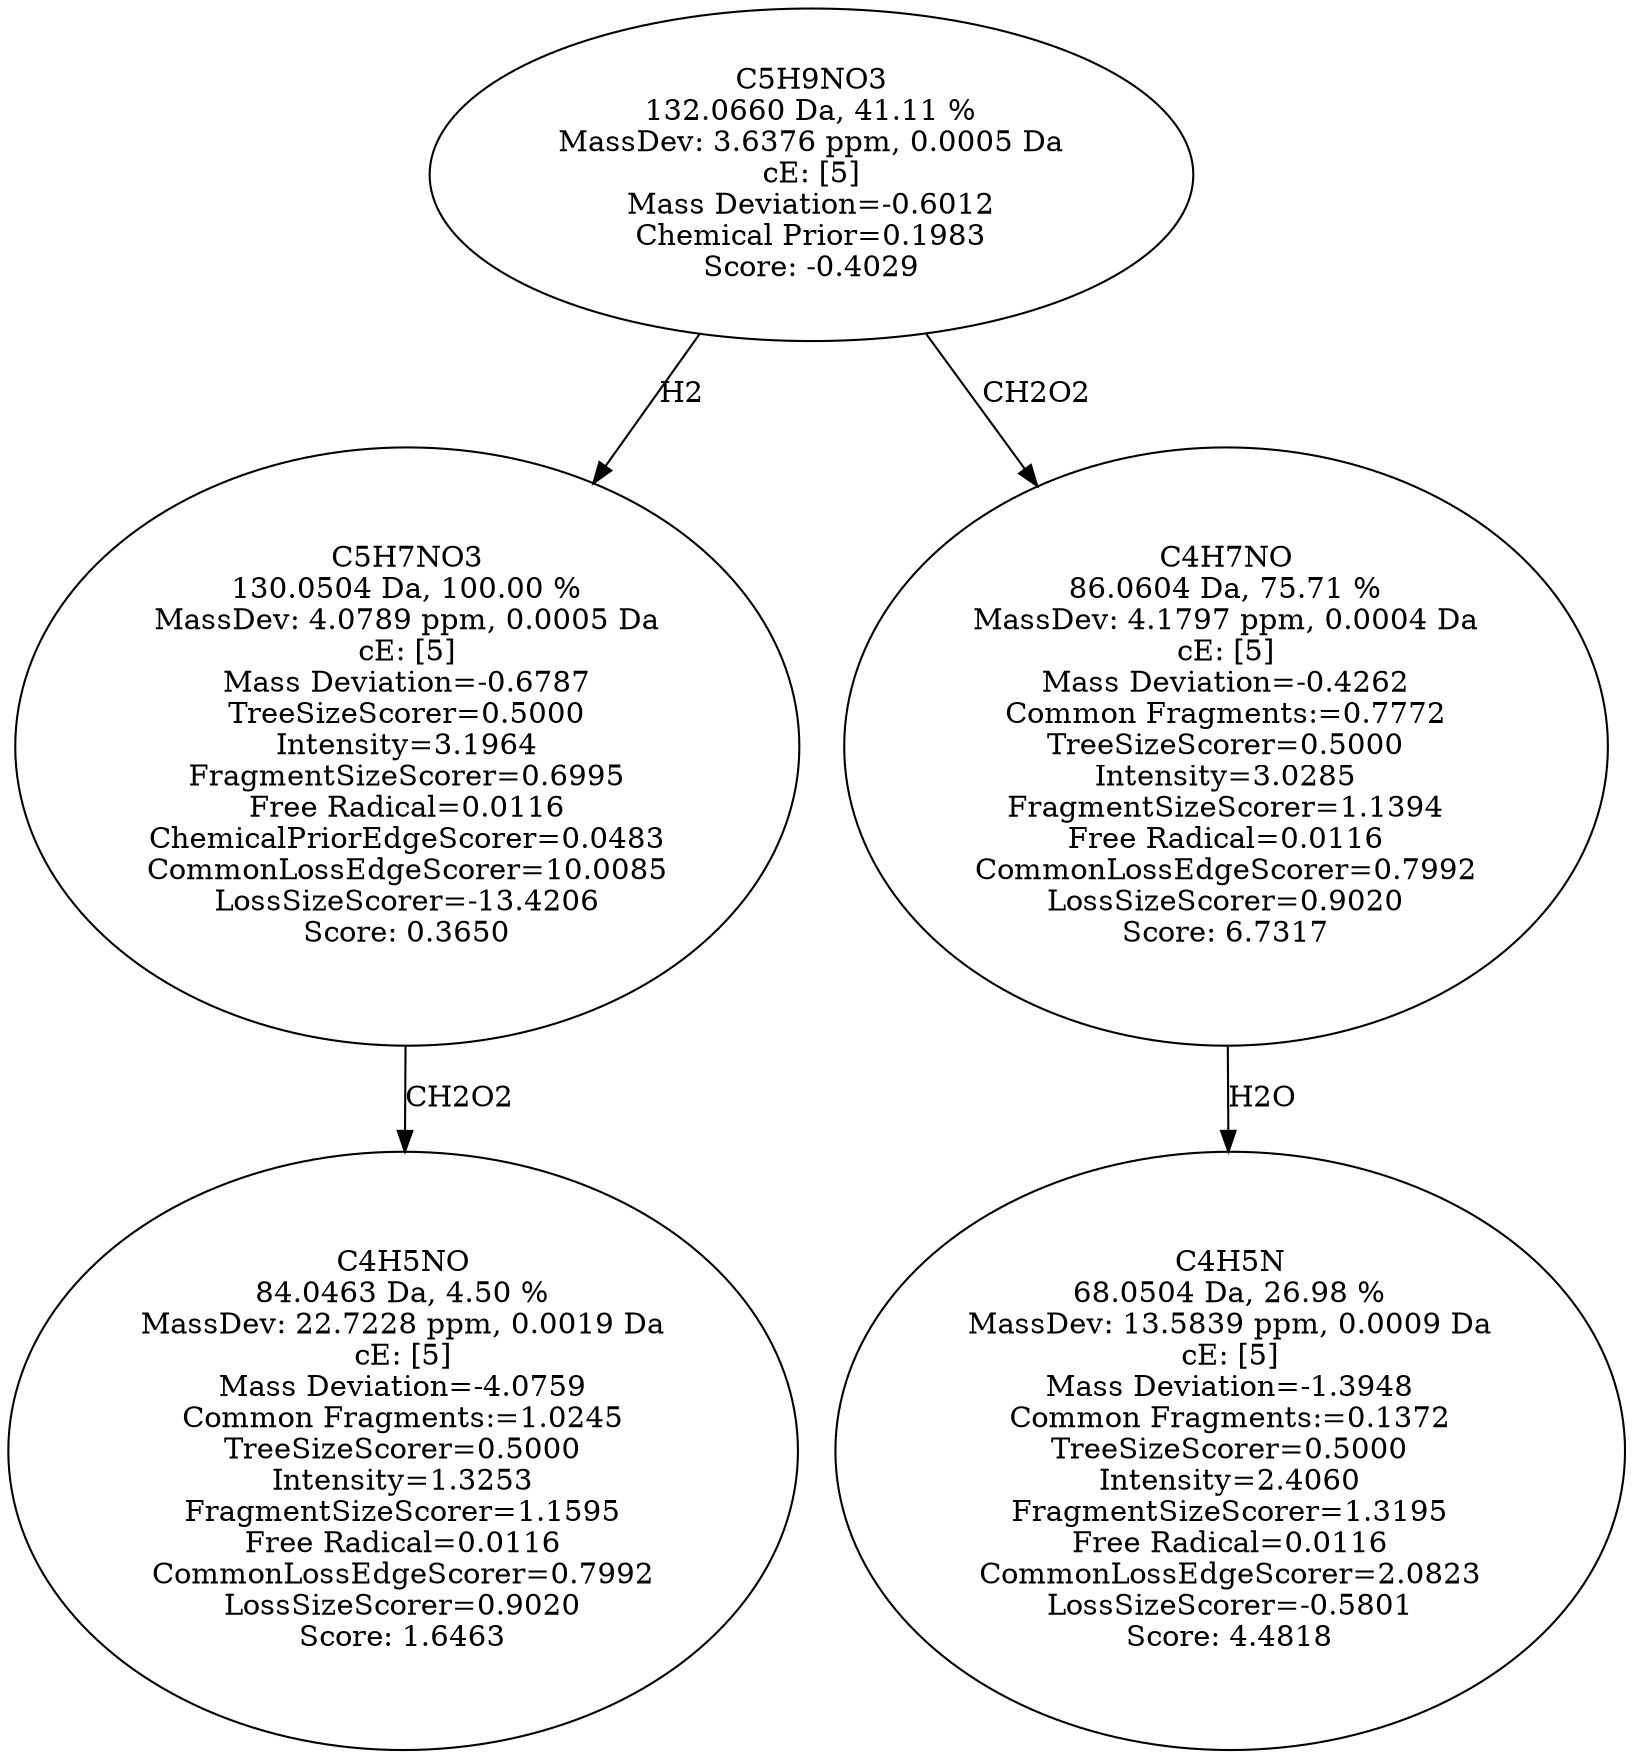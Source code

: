 strict digraph {
v1 [label="C4H5NO\n84.0463 Da, 4.50 %\nMassDev: 22.7228 ppm, 0.0019 Da\ncE: [5]\nMass Deviation=-4.0759\nCommon Fragments:=1.0245\nTreeSizeScorer=0.5000\nIntensity=1.3253\nFragmentSizeScorer=1.1595\nFree Radical=0.0116\nCommonLossEdgeScorer=0.7992\nLossSizeScorer=0.9020\nScore: 1.6463"];
v2 [label="C5H7NO3\n130.0504 Da, 100.00 %\nMassDev: 4.0789 ppm, 0.0005 Da\ncE: [5]\nMass Deviation=-0.6787\nTreeSizeScorer=0.5000\nIntensity=3.1964\nFragmentSizeScorer=0.6995\nFree Radical=0.0116\nChemicalPriorEdgeScorer=0.0483\nCommonLossEdgeScorer=10.0085\nLossSizeScorer=-13.4206\nScore: 0.3650"];
v3 [label="C4H5N\n68.0504 Da, 26.98 %\nMassDev: 13.5839 ppm, 0.0009 Da\ncE: [5]\nMass Deviation=-1.3948\nCommon Fragments:=0.1372\nTreeSizeScorer=0.5000\nIntensity=2.4060\nFragmentSizeScorer=1.3195\nFree Radical=0.0116\nCommonLossEdgeScorer=2.0823\nLossSizeScorer=-0.5801\nScore: 4.4818"];
v4 [label="C4H7NO\n86.0604 Da, 75.71 %\nMassDev: 4.1797 ppm, 0.0004 Da\ncE: [5]\nMass Deviation=-0.4262\nCommon Fragments:=0.7772\nTreeSizeScorer=0.5000\nIntensity=3.0285\nFragmentSizeScorer=1.1394\nFree Radical=0.0116\nCommonLossEdgeScorer=0.7992\nLossSizeScorer=0.9020\nScore: 6.7317"];
v5 [label="C5H9NO3\n132.0660 Da, 41.11 %\nMassDev: 3.6376 ppm, 0.0005 Da\ncE: [5]\nMass Deviation=-0.6012\nChemical Prior=0.1983\nScore: -0.4029"];
v2 -> v1 [label="CH2O2"];
v5 -> v2 [label="H2"];
v4 -> v3 [label="H2O"];
v5 -> v4 [label="CH2O2"];
}